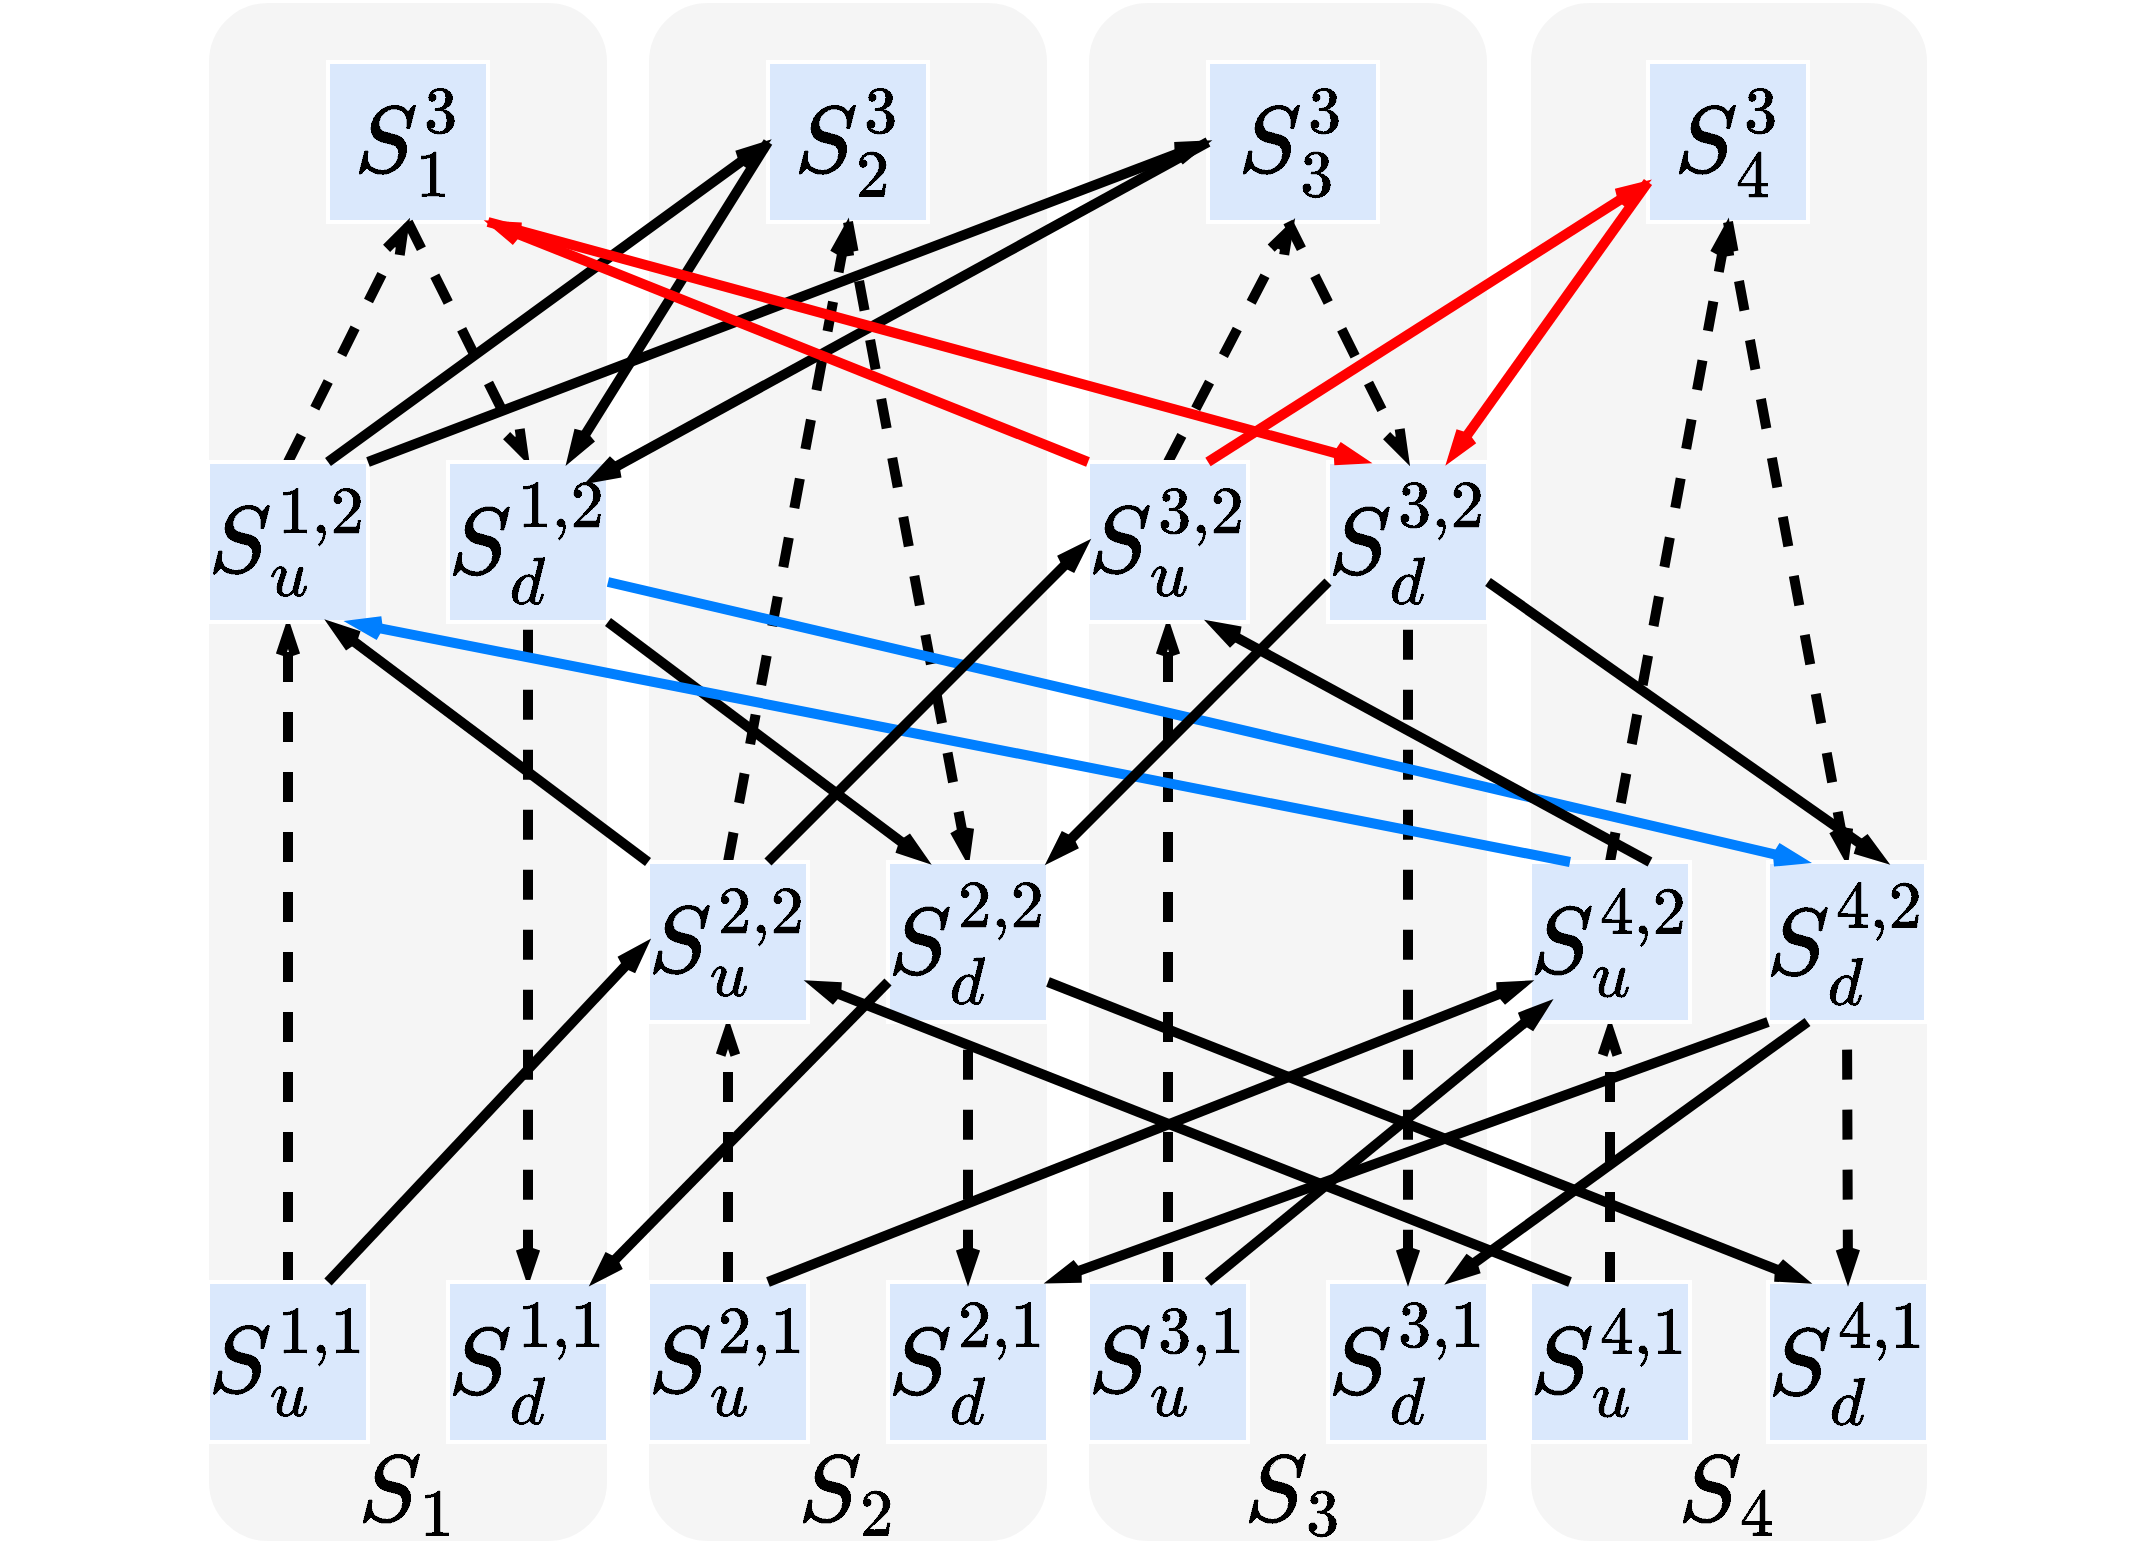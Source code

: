 <mxfile version="21.2.1" type="device">
  <diagram id="flwIvw9OdboR_U-24BBX" name="第 1 页">
    <mxGraphModel dx="1914" dy="994" grid="1" gridSize="10" guides="1" tooltips="1" connect="1" arrows="1" fold="1" page="0" pageScale="1" pageWidth="827" pageHeight="1169" math="1" shadow="0">
      <root>
        <mxCell id="0" />
        <mxCell id="1" parent="0" />
        <mxCell id="2" value="" style="rounded=1;whiteSpace=wrap;html=1;fillColor=#f5f5f5;fontColor=#333333;strokeColor=#FFFFFF;fontSize=22;" parent="1" vertex="1">
          <mxGeometry x="341" y="160" width="199" height="770" as="geometry" />
        </mxCell>
        <mxCell id="3" value="" style="rounded=1;whiteSpace=wrap;html=1;fillColor=#f5f5f5;fontColor=#333333;strokeColor=#FFFFFF;fontSize=22;" parent="1" vertex="1">
          <mxGeometry x="120" y="160" width="200" height="770" as="geometry" />
        </mxCell>
        <mxCell id="4" value="" style="rounded=1;whiteSpace=wrap;html=1;fillColor=#f5f5f5;fontColor=#333333;strokeColor=#FFFFFF;fontSize=22;" parent="1" vertex="1">
          <mxGeometry x="-100" y="160" width="200" height="770" as="geometry" />
        </mxCell>
        <mxCell id="5" value="" style="rounded=1;whiteSpace=wrap;html=1;fillColor=#f5f5f5;fontColor=#333333;strokeColor=#FFFFFF;fontSize=22;" parent="1" vertex="1">
          <mxGeometry x="-320" y="160" width="200" height="770" as="geometry" />
        </mxCell>
        <mxCell id="8" value="$$S_1^3$$" style="rounded=0;whiteSpace=wrap;html=1;strokeColor=#FFFFFF;fillColor=#dae8fc;strokeWidth=2;fontSize=40;" parent="1" vertex="1">
          <mxGeometry x="-260" y="190" width="80" height="80" as="geometry" />
        </mxCell>
        <mxCell id="9" value="$$S_2^3$$" style="rounded=0;whiteSpace=wrap;html=1;strokeColor=#FFFFFF;fillColor=#dae8fc;strokeWidth=2;fontSize=40;" parent="1" vertex="1">
          <mxGeometry x="-40" y="190" width="80" height="80" as="geometry" />
        </mxCell>
        <mxCell id="10" value="$$S_3^3$$" style="rounded=0;whiteSpace=wrap;html=1;strokeColor=#FFFFFF;fillColor=#dae8fc;imageWidth=36;imageHeight=36;strokeWidth=2;fontSize=40;" parent="1" vertex="1">
          <mxGeometry x="180" y="190" width="85" height="80" as="geometry" />
        </mxCell>
        <mxCell id="11" value="$$S_4^3$$" style="rounded=0;whiteSpace=wrap;html=1;strokeColor=#FFFFFF;fillColor=#dae8fc;imageWidth=36;imageHeight=36;strokeWidth=2;fontSize=40;" parent="1" vertex="1">
          <mxGeometry x="400" y="190" width="80" height="80" as="geometry" />
        </mxCell>
        <mxCell id="12" value="" style="endArrow=openThin;html=1;rounded=0;strokeColor=#000000;exitX=0.5;exitY=0;exitDx=0;exitDy=0;entryX=0.5;entryY=1;entryDx=0;entryDy=0;startArrow=none;startFill=0;endFill=0;dashed=1;fillColor=#d5e8d4;strokeWidth=5;fontSize=40;" parent="1" source="Efx0MtLC7NyjBbsEi2iw-71" target="34" edge="1">
          <mxGeometry width="50" height="50" relative="1" as="geometry">
            <mxPoint x="-280" y="590" as="sourcePoint" />
            <mxPoint x="-100" y="500.0" as="targetPoint" />
          </mxGeometry>
        </mxCell>
        <mxCell id="13" value="" style="endArrow=none;html=1;rounded=0;strokeColor=#000000;exitX=0.5;exitY=0;exitDx=0;exitDy=0;entryX=0.5;entryY=1;entryDx=0;entryDy=0;startArrow=openThin;startFill=0;dashed=1;endFill=0;strokeWidth=5;fontSize=40;" parent="1" source="Efx0MtLC7NyjBbsEi2iw-72" target="35" edge="1">
          <mxGeometry width="50" height="50" relative="1" as="geometry">
            <mxPoint x="-160" y="590" as="sourcePoint" />
            <mxPoint x="-60" y="500.0" as="targetPoint" />
          </mxGeometry>
        </mxCell>
        <mxCell id="14" value="$$S_{u}^{3,1}$$" style="rounded=0;whiteSpace=wrap;html=1;strokeColor=#FFFFFF;fillColor=#dae8fc;strokeWidth=2;fontSize=40;" parent="1" vertex="1">
          <mxGeometry x="120" y="800" width="80" height="80" as="geometry" />
        </mxCell>
        <mxCell id="15" value="$$S_{d}^{3,1}$$" style="rounded=0;whiteSpace=wrap;html=1;strokeColor=#FFFFFF;fillColor=#dae8fc;strokeWidth=2;fontSize=40;" parent="1" vertex="1">
          <mxGeometry x="240" y="800" width="80" height="80" as="geometry" />
        </mxCell>
        <mxCell id="16" value="" style="endArrow=openThin;html=1;rounded=0;strokeColor=#000000;exitX=0.5;exitY=0;exitDx=0;exitDy=0;entryX=0.5;entryY=1;entryDx=0;entryDy=0;endFill=0;dashed=1;startArrow=none;startFill=0;strokeWidth=5;fontSize=40;" parent="1" source="14" target="36" edge="1">
          <mxGeometry width="50" height="50" relative="1" as="geometry">
            <mxPoint x="145" y="520" as="sourcePoint" />
            <mxPoint x="105" y="500.0" as="targetPoint" />
          </mxGeometry>
        </mxCell>
        <mxCell id="18" value="$$S_{u}^{4,1}$$" style="rounded=0;whiteSpace=wrap;html=1;strokeColor=#FFFFFF;fillColor=#dae8fc;strokeWidth=2;fontSize=40;" parent="1" vertex="1">
          <mxGeometry x="341" y="800" width="80" height="80" as="geometry" />
        </mxCell>
        <mxCell id="19" value="$$S_{d}^{4,1}$$" style="rounded=0;whiteSpace=wrap;html=1;strokeColor=#FFFFFF;fillColor=#dae8fc;strokeWidth=2;fontSize=40;" parent="1" vertex="1">
          <mxGeometry x="460" y="800" width="80" height="80" as="geometry" />
        </mxCell>
        <mxCell id="20" value="" style="endArrow=openThin;html=1;rounded=0;strokeColor=#000000;exitX=0.5;exitY=0;exitDx=0;exitDy=0;entryX=0.5;entryY=1;entryDx=0;entryDy=0;endFill=0;dashed=1;startArrow=none;startFill=0;strokeWidth=5;fontSize=40;" parent="1" source="18" target="38" edge="1">
          <mxGeometry width="50" height="50" relative="1" as="geometry">
            <mxPoint x="460" y="610" as="sourcePoint" />
            <mxPoint x="416" y="500.0" as="targetPoint" />
          </mxGeometry>
        </mxCell>
        <mxCell id="21" value="" style="endArrow=none;html=1;rounded=0;strokeColor=#000000;exitX=0.5;exitY=0;exitDx=0;exitDy=0;entryX=0.5;entryY=1;entryDx=0;entryDy=0;startArrow=openThin;startFill=0;dashed=1;endFill=0;fillColor=#ffe6cc;strokeWidth=5;fontSize=40;" parent="1" source="19" target="39" edge="1">
          <mxGeometry width="50" height="50" relative="1" as="geometry">
            <mxPoint x="456" y="520" as="sourcePoint" />
            <mxPoint x="456" y="500.0" as="targetPoint" />
          </mxGeometry>
        </mxCell>
        <mxCell id="22" value="$$S_{u}^{2,1}$$" style="rounded=0;whiteSpace=wrap;html=1;strokeColor=#FFFFFF;fillColor=#dae8fc;strokeWidth=2;fontSize=40;" parent="1" vertex="1">
          <mxGeometry x="-100" y="800" width="80" height="80" as="geometry" />
        </mxCell>
        <mxCell id="23" value="$$S_{d}^{2,1}$$" style="rounded=0;whiteSpace=wrap;html=1;strokeColor=#FFFFFF;fillColor=#dae8fc;strokeWidth=2;fontSize=40;" parent="1" vertex="1">
          <mxGeometry x="20" y="800" width="80" height="80" as="geometry" />
        </mxCell>
        <mxCell id="24" value="" style="endArrow=openThin;html=1;rounded=0;strokeColor=#000000;exitX=0.5;exitY=0;exitDx=0;exitDy=0;entryX=0.5;entryY=1;entryDx=0;entryDy=0;endFill=0;dashed=1;startArrow=none;startFill=0;strokeWidth=5;fontSize=40;" parent="1" source="22" target="40" edge="1">
          <mxGeometry width="50" height="50" relative="1" as="geometry">
            <mxPoint x="30" y="520" as="sourcePoint" />
            <mxPoint x="-10" y="500.0" as="targetPoint" />
          </mxGeometry>
        </mxCell>
        <mxCell id="25" value="" style="endArrow=none;html=1;rounded=0;strokeColor=#000000;exitX=0.5;exitY=0;exitDx=0;exitDy=0;entryX=0.5;entryY=1;entryDx=0;entryDy=0;startArrow=openThin;startFill=0;dashed=1;endFill=0;fillColor=#ffe6cc;strokeWidth=5;fontSize=40;" parent="1" source="23" target="41" edge="1">
          <mxGeometry width="50" height="50" relative="1" as="geometry">
            <mxPoint x="30" y="520" as="sourcePoint" />
            <mxPoint x="30" y="500.0" as="targetPoint" />
          </mxGeometry>
        </mxCell>
        <mxCell id="26" value="" style="endArrow=openThin;html=1;rounded=0;strokeColor=#000000;entryX=0.5;entryY=1;entryDx=0;entryDy=0;startArrow=none;startFill=0;endFill=0;dashed=1;fillColor=#d5e8d4;exitX=0.5;exitY=0;exitDx=0;exitDy=0;strokeWidth=5;fontSize=40;" parent="1" source="34" target="8" edge="1">
          <mxGeometry width="50" height="50" relative="1" as="geometry">
            <mxPoint x="-100" y="500" as="sourcePoint" />
            <mxPoint x="-70.48" y="420" as="targetPoint" />
          </mxGeometry>
        </mxCell>
        <mxCell id="27" value="" style="endArrow=openThin;html=1;rounded=0;strokeColor=#000000;exitX=0.5;exitY=0;exitDx=0;exitDy=0;entryX=0.5;entryY=1;entryDx=0;entryDy=0;startArrow=none;startFill=0;endFill=0;dashed=1;fillColor=#d5e8d4;strokeWidth=5;fontSize=40;" parent="1" source="40" target="9" edge="1">
          <mxGeometry width="50" height="50" relative="1" as="geometry">
            <mxPoint x="-10" y="480" as="sourcePoint" />
            <mxPoint x="-60" y="430" as="targetPoint" />
          </mxGeometry>
        </mxCell>
        <mxCell id="28" value="" style="endArrow=openThin;html=1;rounded=0;strokeColor=#000000;exitX=0.5;exitY=0;exitDx=0;exitDy=0;entryX=0.5;entryY=1;entryDx=0;entryDy=0;startArrow=none;startFill=0;endFill=0;dashed=1;strokeWidth=5;fontSize=40;" parent="1" source="36" target="10" edge="1">
          <mxGeometry width="50" height="50" relative="1" as="geometry">
            <mxPoint x="105" y="480" as="sourcePoint" />
            <mxPoint x="-15" y="440" as="targetPoint" />
          </mxGeometry>
        </mxCell>
        <mxCell id="29" value="" style="endArrow=openThin;html=1;rounded=0;strokeColor=#000000;exitX=0.5;exitY=0;exitDx=0;exitDy=0;entryX=0.5;entryY=1;entryDx=0;entryDy=0;startArrow=none;startFill=0;endFill=0;dashed=1;strokeWidth=5;fontSize=40;" parent="1" source="38" target="11" edge="1">
          <mxGeometry width="50" height="50" relative="1" as="geometry">
            <mxPoint x="416" y="480" as="sourcePoint" />
            <mxPoint x="456" y="430" as="targetPoint" />
          </mxGeometry>
        </mxCell>
        <mxCell id="30" value="" style="endArrow=openThin;html=1;rounded=0;strokeColor=#000000;exitX=0.5;exitY=1;exitDx=0;exitDy=0;startArrow=none;startFill=0;endFill=0;dashed=1;fillColor=#ffe6cc;entryX=0.5;entryY=0;entryDx=0;entryDy=0;strokeWidth=5;fontSize=40;" parent="1" source="11" target="39" edge="1">
          <mxGeometry width="50" height="50" relative="1" as="geometry">
            <mxPoint x="196" y="500" as="sourcePoint" />
            <mxPoint x="446" y="490" as="targetPoint" />
          </mxGeometry>
        </mxCell>
        <mxCell id="32" value="" style="endArrow=openThin;html=1;rounded=0;strokeColor=#000000;exitX=0.5;exitY=1;exitDx=0;exitDy=0;entryX=0.5;entryY=0;entryDx=0;entryDy=0;startArrow=none;startFill=0;endFill=0;dashed=1;fillColor=#d5e8d4;strokeWidth=5;fontSize=40;" parent="1" source="9" target="41" edge="1">
          <mxGeometry width="50" height="50" relative="1" as="geometry">
            <mxPoint x="-50" y="520" as="sourcePoint" />
            <mxPoint x="30" y="480" as="targetPoint" />
          </mxGeometry>
        </mxCell>
        <mxCell id="33" value="" style="endArrow=openThin;html=1;rounded=0;strokeColor=#000000;exitX=0.5;exitY=1;exitDx=0;exitDy=0;entryX=0.5;entryY=0;entryDx=0;entryDy=0;startArrow=none;startFill=0;endFill=0;dashed=1;strokeWidth=5;fontSize=40;" parent="1" source="8" target="35" edge="1">
          <mxGeometry width="50" height="50" relative="1" as="geometry">
            <mxPoint x="-90" y="490" as="sourcePoint" />
            <mxPoint x="-60" y="480" as="targetPoint" />
          </mxGeometry>
        </mxCell>
        <mxCell id="34" value="$$S_{u}^{1,2}$$" style="rounded=0;whiteSpace=wrap;html=1;strokeColor=#FFFFFF;fillColor=#dae8fc;strokeWidth=2;fontSize=40;" parent="1" vertex="1">
          <mxGeometry x="-320" y="390" width="80" height="80" as="geometry" />
        </mxCell>
        <mxCell id="35" value="$$S_{d}^{1,2}$$" style="rounded=0;whiteSpace=wrap;html=1;strokeColor=#FFFFFF;fillColor=#dae8fc;strokeWidth=2;fontSize=40;" parent="1" vertex="1">
          <mxGeometry x="-200" y="390" width="80" height="80" as="geometry" />
        </mxCell>
        <mxCell id="36" value="$$S_{u}^{3,2}$$" style="rounded=0;whiteSpace=wrap;html=1;strokeColor=#FFFFFF;fillColor=#dae8fc;strokeWidth=2;fontSize=40;" parent="1" vertex="1">
          <mxGeometry x="120" y="390" width="80" height="80" as="geometry" />
        </mxCell>
        <mxCell id="37" value="$$S_{d}^{3,2}$$" style="rounded=0;whiteSpace=wrap;html=1;strokeColor=#FFFFFF;fillColor=#dae8fc;strokeWidth=2;fontSize=40;" parent="1" vertex="1">
          <mxGeometry x="240" y="390" width="80" height="80" as="geometry" />
        </mxCell>
        <mxCell id="38" value="$$S_{u}^{4,2}$$" style="rounded=0;whiteSpace=wrap;html=1;strokeColor=#FFFFFF;fillColor=#dae8fc;strokeWidth=2;fontSize=40;" parent="1" vertex="1">
          <mxGeometry x="341" y="590" width="80" height="80" as="geometry" />
        </mxCell>
        <mxCell id="39" value="$$S_{d}^{4,2}$$" style="rounded=0;whiteSpace=wrap;html=1;strokeColor=#FFFFFF;fillColor=#dae8fc;strokeWidth=2;fontSize=40;" parent="1" vertex="1">
          <mxGeometry x="460" y="590" width="79" height="80" as="geometry" />
        </mxCell>
        <mxCell id="40" value="$$S_{u}^{2,2}$$" style="rounded=0;whiteSpace=wrap;html=1;strokeColor=#FFFFFF;fillColor=#dae8fc;strokeWidth=2;fontSize=40;" parent="1" vertex="1">
          <mxGeometry x="-100" y="590" width="80" height="80" as="geometry" />
        </mxCell>
        <mxCell id="41" value="$$S_{d}^{2,2}$$" style="rounded=0;whiteSpace=wrap;html=1;strokeColor=#FFFFFF;fillColor=#dae8fc;strokeWidth=2;fontSize=40;" parent="1" vertex="1">
          <mxGeometry x="20" y="590" width="80" height="80" as="geometry" />
        </mxCell>
        <mxCell id="58" value="$$S_1$$" style="text;html=1;strokeColor=none;fillColor=none;align=center;verticalAlign=middle;whiteSpace=wrap;rounded=0;fontSize=40;" parent="1" vertex="1">
          <mxGeometry x="-285" y="880" width="130" height="50" as="geometry" />
        </mxCell>
        <mxCell id="59" value="$$S_2$$" style="text;html=1;strokeColor=none;fillColor=none;align=center;verticalAlign=middle;whiteSpace=wrap;rounded=0;fontSize=40;" parent="1" vertex="1">
          <mxGeometry x="-65" y="880" width="130" height="50" as="geometry" />
        </mxCell>
        <mxCell id="60" value="$$S_3$$" style="text;html=1;strokeColor=none;fillColor=none;align=center;verticalAlign=middle;whiteSpace=wrap;rounded=0;fontSize=40;" parent="1" vertex="1">
          <mxGeometry x="157.5" y="880" width="130" height="50" as="geometry" />
        </mxCell>
        <mxCell id="61" value="$$S_4$$" style="text;html=1;strokeColor=none;fillColor=none;align=center;verticalAlign=middle;whiteSpace=wrap;rounded=0;fontSize=40;" parent="1" vertex="1">
          <mxGeometry x="375" y="880" width="130" height="50" as="geometry" />
        </mxCell>
        <mxCell id="Efx0MtLC7NyjBbsEi2iw-69" value="" style="endArrow=openThin;html=1;rounded=0;strokeColor=#000000;entryX=0.5;entryY=0;entryDx=0;entryDy=0;startArrow=none;startFill=0;endFill=0;dashed=1;fillColor=#d5e8d4;strokeWidth=5;fontSize=40;" parent="1" target="37" edge="1">
          <mxGeometry width="50" height="50" relative="1" as="geometry">
            <mxPoint x="220" y="270" as="sourcePoint" />
            <mxPoint x="70" y="400" as="targetPoint" />
          </mxGeometry>
        </mxCell>
        <mxCell id="Efx0MtLC7NyjBbsEi2iw-70" value="" style="endArrow=none;html=1;rounded=0;strokeColor=#000000;entryX=0.5;entryY=1;entryDx=0;entryDy=0;startArrow=openThin;startFill=0;dashed=1;endFill=0;fillColor=#ffe6cc;strokeWidth=5;fontSize=40;" parent="1" source="15" target="37" edge="1">
          <mxGeometry width="50" height="50" relative="1" as="geometry">
            <mxPoint x="510" y="600" as="sourcePoint" />
            <mxPoint x="510" y="480" as="targetPoint" />
          </mxGeometry>
        </mxCell>
        <mxCell id="Efx0MtLC7NyjBbsEi2iw-71" value="$$S_{u}^{1,1}$$" style="rounded=0;whiteSpace=wrap;html=1;strokeColor=#FFFFFF;fillColor=#dae8fc;strokeWidth=2;fontSize=40;" parent="1" vertex="1">
          <mxGeometry x="-320" y="800" width="80" height="80" as="geometry" />
        </mxCell>
        <mxCell id="Efx0MtLC7NyjBbsEi2iw-72" value="$$S_{d}^{1,1}$$" style="rounded=0;whiteSpace=wrap;html=1;strokeColor=#FFFFFF;fillColor=#dae8fc;strokeWidth=2;fontSize=40;" parent="1" vertex="1">
          <mxGeometry x="-200" y="800" width="80" height="80" as="geometry" />
        </mxCell>
        <mxCell id="Efx0MtLC7NyjBbsEi2iw-74" value="" style="endArrow=openThin;html=1;rounded=0;strokeColor=#000000;entryX=0;entryY=0.5;entryDx=0;entryDy=0;startArrow=none;startFill=0;endFill=0;fillColor=#d5e8d4;exitX=0.75;exitY=0;exitDx=0;exitDy=0;strokeWidth=5;fontSize=40;" parent="1" source="34" target="9" edge="1">
          <mxGeometry width="50" height="50" relative="1" as="geometry">
            <mxPoint x="-270" y="400" as="sourcePoint" />
            <mxPoint x="-210" y="280" as="targetPoint" />
          </mxGeometry>
        </mxCell>
        <mxCell id="Efx0MtLC7NyjBbsEi2iw-75" value="" style="endArrow=openThin;html=1;rounded=0;strokeColor=#000000;entryX=0.75;entryY=0;entryDx=0;entryDy=0;startArrow=none;startFill=0;endFill=0;fillColor=#d5e8d4;exitX=0;exitY=0.5;exitDx=0;exitDy=0;strokeWidth=5;fontSize=40;" parent="1" source="9" target="35" edge="1">
          <mxGeometry width="50" height="50" relative="1" as="geometry">
            <mxPoint x="-230" y="400" as="sourcePoint" />
            <mxPoint x="-30" y="240" as="targetPoint" />
          </mxGeometry>
        </mxCell>
        <mxCell id="Efx0MtLC7NyjBbsEi2iw-76" value="" style="endArrow=openThin;html=1;rounded=0;strokeColor=#000000;entryX=0.25;entryY=0;entryDx=0;entryDy=0;startArrow=none;startFill=0;endFill=0;fillColor=#d5e8d4;exitX=1;exitY=1;exitDx=0;exitDy=0;strokeWidth=5;fontSize=40;" parent="1" source="35" target="41" edge="1">
          <mxGeometry width="50" height="50" relative="1" as="geometry">
            <mxPoint x="-230" y="400" as="sourcePoint" />
            <mxPoint x="-30" y="240" as="targetPoint" />
          </mxGeometry>
        </mxCell>
        <mxCell id="Efx0MtLC7NyjBbsEi2iw-77" value="" style="endArrow=openThin;html=1;rounded=0;strokeColor=#000000;entryX=0.75;entryY=1;entryDx=0;entryDy=0;startArrow=none;startFill=0;endFill=0;fillColor=#d5e8d4;exitX=0;exitY=0;exitDx=0;exitDy=0;strokeWidth=5;fontSize=40;" parent="1" source="40" target="34" edge="1">
          <mxGeometry width="50" height="50" relative="1" as="geometry">
            <mxPoint x="-110" y="480" as="sourcePoint" />
            <mxPoint x="50" y="600" as="targetPoint" />
          </mxGeometry>
        </mxCell>
        <mxCell id="Efx0MtLC7NyjBbsEi2iw-78" value="" style="endArrow=openThin;html=1;rounded=0;strokeColor=#000000;entryX=0;entryY=0.5;entryDx=0;entryDy=0;startArrow=none;startFill=0;endFill=0;fillColor=#d5e8d4;exitX=1;exitY=0;exitDx=0;exitDy=0;strokeWidth=5;fontSize=40;" parent="1" source="34" target="10" edge="1">
          <mxGeometry width="50" height="50" relative="1" as="geometry">
            <mxPoint x="-230" y="400" as="sourcePoint" />
            <mxPoint x="-30" y="240" as="targetPoint" />
          </mxGeometry>
        </mxCell>
        <mxCell id="Efx0MtLC7NyjBbsEi2iw-79" value="" style="endArrow=openThin;html=1;rounded=0;strokeColor=#000000;entryX=0.75;entryY=0;entryDx=0;entryDy=0;startArrow=none;startFill=0;endFill=0;fillColor=#d5e8d4;exitX=0;exitY=0.5;exitDx=0;exitDy=0;strokeWidth=5;fontSize=40;" parent="1" source="10" edge="1">
          <mxGeometry width="50" height="50" relative="1" as="geometry">
            <mxPoint x="-30" y="240" as="sourcePoint" />
            <mxPoint x="-130" y="400" as="targetPoint" />
          </mxGeometry>
        </mxCell>
        <mxCell id="Efx0MtLC7NyjBbsEi2iw-80" value="" style="endArrow=openThin;html=1;rounded=0;strokeColor=#FF0000;entryX=1;entryY=1;entryDx=0;entryDy=0;startArrow=none;startFill=0;endFill=0;fillColor=#d5e8d4;exitX=0;exitY=0;exitDx=0;exitDy=0;strokeWidth=5;fontSize=40;" parent="1" source="36" target="8" edge="1">
          <mxGeometry width="50" height="50" relative="1" as="geometry">
            <mxPoint x="-250" y="400" as="sourcePoint" />
            <mxPoint x="-30" y="240" as="targetPoint" />
          </mxGeometry>
        </mxCell>
        <mxCell id="Efx0MtLC7NyjBbsEi2iw-81" value="" style="endArrow=openThin;html=1;rounded=0;strokeColor=#FF0000;entryX=0.25;entryY=0;entryDx=0;entryDy=0;startArrow=none;startFill=0;endFill=0;fillColor=#d5e8d4;strokeWidth=5;fontSize=40;" parent="1" target="37" edge="1">
          <mxGeometry width="50" height="50" relative="1" as="geometry">
            <mxPoint x="-180" y="270" as="sourcePoint" />
            <mxPoint x="-170" y="280" as="targetPoint" />
          </mxGeometry>
        </mxCell>
        <mxCell id="Efx0MtLC7NyjBbsEi2iw-82" value="" style="endArrow=openThin;html=1;rounded=0;strokeColor=#FF0000;entryX=0;entryY=0.75;entryDx=0;entryDy=0;startArrow=none;startFill=0;endFill=0;fillColor=#d5e8d4;exitX=0.75;exitY=0;exitDx=0;exitDy=0;strokeWidth=5;fontSize=40;" parent="1" source="36" target="11" edge="1">
          <mxGeometry width="50" height="50" relative="1" as="geometry">
            <mxPoint x="130" y="400" as="sourcePoint" />
            <mxPoint x="-170" y="280" as="targetPoint" />
          </mxGeometry>
        </mxCell>
        <mxCell id="Efx0MtLC7NyjBbsEi2iw-83" value="" style="endArrow=openThin;html=1;rounded=0;strokeColor=#FF0000;entryX=0.75;entryY=0;entryDx=0;entryDy=0;startArrow=none;startFill=0;endFill=0;fillColor=#d5e8d4;strokeWidth=5;fontSize=40;" parent="1" target="37" edge="1">
          <mxGeometry width="50" height="50" relative="1" as="geometry">
            <mxPoint x="400" y="250" as="sourcePoint" />
            <mxPoint x="270" y="400" as="targetPoint" />
          </mxGeometry>
        </mxCell>
        <mxCell id="Efx0MtLC7NyjBbsEi2iw-84" value="" style="endArrow=openThin;html=1;rounded=0;strokeColor=#007FFF;entryX=0.25;entryY=0;entryDx=0;entryDy=0;startArrow=none;startFill=0;endFill=0;fillColor=#d5e8d4;exitX=1;exitY=0.75;exitDx=0;exitDy=0;strokeWidth=5;fontSize=40;" parent="1" source="35" target="39" edge="1">
          <mxGeometry width="50" height="50" relative="1" as="geometry">
            <mxPoint x="-110" y="480" as="sourcePoint" />
            <mxPoint x="50" y="600" as="targetPoint" />
          </mxGeometry>
        </mxCell>
        <mxCell id="Efx0MtLC7NyjBbsEi2iw-85" value="" style="endArrow=openThin;html=1;rounded=0;strokeColor=#007FFF;startArrow=none;startFill=0;endFill=0;fillColor=#d5e8d4;exitX=0.25;exitY=0;exitDx=0;exitDy=0;strokeWidth=5;fontSize=40;" parent="1" source="38" edge="1">
          <mxGeometry width="50" height="50" relative="1" as="geometry">
            <mxPoint x="-110" y="460" as="sourcePoint" />
            <mxPoint x="-250" y="470" as="targetPoint" />
          </mxGeometry>
        </mxCell>
        <mxCell id="Efx0MtLC7NyjBbsEi2iw-86" value="" style="endArrow=openThin;html=1;rounded=0;strokeColor=#000000;entryX=0;entryY=0.5;entryDx=0;entryDy=0;startArrow=none;startFill=0;endFill=0;fillColor=#d5e8d4;exitX=0.75;exitY=0;exitDx=0;exitDy=0;strokeWidth=5;fontSize=40;" parent="1" source="40" target="36" edge="1">
          <mxGeometry width="50" height="50" relative="1" as="geometry">
            <mxPoint x="-110" y="480" as="sourcePoint" />
            <mxPoint x="50" y="600" as="targetPoint" />
          </mxGeometry>
        </mxCell>
        <mxCell id="Efx0MtLC7NyjBbsEi2iw-87" value="" style="endArrow=openThin;html=1;rounded=0;strokeColor=#000000;startArrow=none;startFill=0;endFill=0;fillColor=#d5e8d4;exitX=0;exitY=0.75;exitDx=0;exitDy=0;strokeWidth=5;fontSize=40;" parent="1" source="37" target="41" edge="1">
          <mxGeometry width="50" height="50" relative="1" as="geometry">
            <mxPoint x="-30" y="600" as="sourcePoint" />
            <mxPoint x="130" y="440" as="targetPoint" />
          </mxGeometry>
        </mxCell>
        <mxCell id="Efx0MtLC7NyjBbsEi2iw-88" value="" style="endArrow=openThin;html=1;rounded=0;strokeColor=#000000;entryX=0;entryY=0.5;entryDx=0;entryDy=0;startArrow=none;startFill=0;endFill=0;fillColor=#d5e8d4;exitX=0.75;exitY=0;exitDx=0;exitDy=0;strokeWidth=5;fontSize=40;" parent="1" source="Efx0MtLC7NyjBbsEi2iw-71" target="40" edge="1">
          <mxGeometry width="50" height="50" relative="1" as="geometry">
            <mxPoint x="-90" y="600" as="sourcePoint" />
            <mxPoint x="-230" y="480" as="targetPoint" />
          </mxGeometry>
        </mxCell>
        <mxCell id="Efx0MtLC7NyjBbsEi2iw-89" value="" style="endArrow=openThin;html=1;rounded=0;strokeColor=#000000;entryX=0.9;entryY=0.007;entryDx=0;entryDy=0;startArrow=none;startFill=0;endFill=0;fillColor=#d5e8d4;exitX=0;exitY=0.75;exitDx=0;exitDy=0;strokeWidth=5;fontSize=40;entryPerimeter=0;" parent="1" source="41" target="Efx0MtLC7NyjBbsEi2iw-72" edge="1">
          <mxGeometry width="50" height="50" relative="1" as="geometry">
            <mxPoint x="-250" y="810" as="sourcePoint" />
            <mxPoint x="-90" y="640" as="targetPoint" />
          </mxGeometry>
        </mxCell>
        <mxCell id="Efx0MtLC7NyjBbsEi2iw-90" value="" style="endArrow=openThin;html=1;rounded=0;strokeColor=#000000;entryX=0.25;entryY=0;entryDx=0;entryDy=0;startArrow=none;startFill=0;endFill=0;fillColor=#d5e8d4;exitX=1;exitY=0.75;exitDx=0;exitDy=0;strokeWidth=5;fontSize=40;" parent="1" source="41" target="19" edge="1">
          <mxGeometry width="50" height="50" relative="1" as="geometry">
            <mxPoint x="30" y="660" as="sourcePoint" />
            <mxPoint x="-118" y="811" as="targetPoint" />
          </mxGeometry>
        </mxCell>
        <mxCell id="Efx0MtLC7NyjBbsEi2iw-91" value="" style="endArrow=openThin;html=1;rounded=0;strokeColor=#000000;entryX=1;entryY=0.75;entryDx=0;entryDy=0;startArrow=none;startFill=0;endFill=0;fillColor=#d5e8d4;exitX=0.25;exitY=0;exitDx=0;exitDy=0;strokeWidth=5;fontSize=40;" parent="1" source="18" target="40" edge="1">
          <mxGeometry width="50" height="50" relative="1" as="geometry">
            <mxPoint x="110" y="660" as="sourcePoint" />
            <mxPoint x="490" y="810" as="targetPoint" />
          </mxGeometry>
        </mxCell>
        <mxCell id="Efx0MtLC7NyjBbsEi2iw-92" value="" style="endArrow=openThin;html=1;rounded=0;strokeColor=#000000;entryX=0;entryY=0.75;entryDx=0;entryDy=0;startArrow=none;startFill=0;endFill=0;fillColor=#d5e8d4;exitX=0.75;exitY=0;exitDx=0;exitDy=0;strokeWidth=5;fontSize=40;" parent="1" source="22" target="38" edge="1">
          <mxGeometry width="50" height="50" relative="1" as="geometry">
            <mxPoint x="371" y="810" as="sourcePoint" />
            <mxPoint x="-10" y="660" as="targetPoint" />
          </mxGeometry>
        </mxCell>
        <mxCell id="Efx0MtLC7NyjBbsEi2iw-93" value="" style="endArrow=openThin;html=1;rounded=0;strokeColor=#000000;entryX=1;entryY=0;entryDx=0;entryDy=0;startArrow=none;startFill=0;endFill=0;fillColor=#d5e8d4;exitX=0;exitY=1;exitDx=0;exitDy=0;strokeWidth=5;fontSize=40;entryPerimeter=0;" parent="1" source="39" target="23" edge="1">
          <mxGeometry width="50" height="50" relative="1" as="geometry">
            <mxPoint x="-30" y="810" as="sourcePoint" />
            <mxPoint x="351" y="660" as="targetPoint" />
          </mxGeometry>
        </mxCell>
        <mxCell id="Efx0MtLC7NyjBbsEi2iw-94" value="" style="endArrow=openThin;html=1;rounded=0;strokeColor=#000000;entryX=0.75;entryY=0;entryDx=0;entryDy=0;startArrow=none;startFill=0;endFill=0;fillColor=#d5e8d4;exitX=0.25;exitY=1;exitDx=0;exitDy=0;strokeWidth=5;fontSize=40;" parent="1" source="39" target="15" edge="1">
          <mxGeometry width="50" height="50" relative="1" as="geometry">
            <mxPoint x="470" y="680" as="sourcePoint" />
            <mxPoint x="110" y="810" as="targetPoint" />
          </mxGeometry>
        </mxCell>
        <mxCell id="Efx0MtLC7NyjBbsEi2iw-95" value="" style="endArrow=openThin;html=1;rounded=0;strokeColor=#000000;entryX=0;entryY=0.75;entryDx=0;entryDy=0;startArrow=none;startFill=0;endFill=0;fillColor=#d5e8d4;exitX=0.75;exitY=0;exitDx=0;exitDy=0;strokeWidth=5;fontSize=40;" parent="1" source="14" edge="1">
          <mxGeometry width="50" height="50" relative="1" as="geometry">
            <mxPoint x="-30" y="810" as="sourcePoint" />
            <mxPoint x="351" y="660" as="targetPoint" />
          </mxGeometry>
        </mxCell>
        <mxCell id="Efx0MtLC7NyjBbsEi2iw-96" value="" style="endArrow=openThin;html=1;rounded=0;strokeColor=#000000;entryX=0.75;entryY=1;entryDx=0;entryDy=0;startArrow=none;startFill=0;endFill=0;fillColor=#d5e8d4;exitX=0.75;exitY=0;exitDx=0;exitDy=0;strokeWidth=5;fontSize=40;" parent="1" source="38" target="36" edge="1">
          <mxGeometry width="50" height="50" relative="1" as="geometry">
            <mxPoint x="190" y="810" as="sourcePoint" />
            <mxPoint x="361" y="670" as="targetPoint" />
          </mxGeometry>
        </mxCell>
        <mxCell id="Efx0MtLC7NyjBbsEi2iw-97" value="" style="endArrow=openThin;html=1;rounded=0;strokeColor=#000000;entryX=0.75;entryY=0;entryDx=0;entryDy=0;startArrow=none;startFill=0;endFill=0;fillColor=#d5e8d4;exitX=1;exitY=0.75;exitDx=0;exitDy=0;strokeWidth=5;fontSize=40;" parent="1" source="37" target="39" edge="1">
          <mxGeometry width="50" height="50" relative="1" as="geometry">
            <mxPoint x="411" y="600" as="sourcePoint" />
            <mxPoint x="190" y="480" as="targetPoint" />
          </mxGeometry>
        </mxCell>
      </root>
    </mxGraphModel>
  </diagram>
</mxfile>
